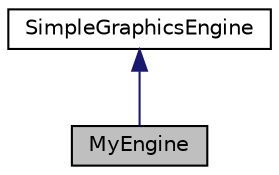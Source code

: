 digraph "MyEngine"
{
  edge [fontname="Helvetica",fontsize="10",labelfontname="Helvetica",labelfontsize="10"];
  node [fontname="Helvetica",fontsize="10",shape=record];
  Node1 [label="MyEngine",height=0.2,width=0.4,color="black", fillcolor="grey75", style="filled" fontcolor="black"];
  Node2 -> Node1 [dir="back",color="midnightblue",fontsize="10",style="solid"];
  Node2 [label="SimpleGraphicsEngine",height=0.2,width=0.4,color="black", fillcolor="white", style="filled",URL="$class_simple_graphics_engine.html",tooltip="This class manages all objects in the engine. "];
}
